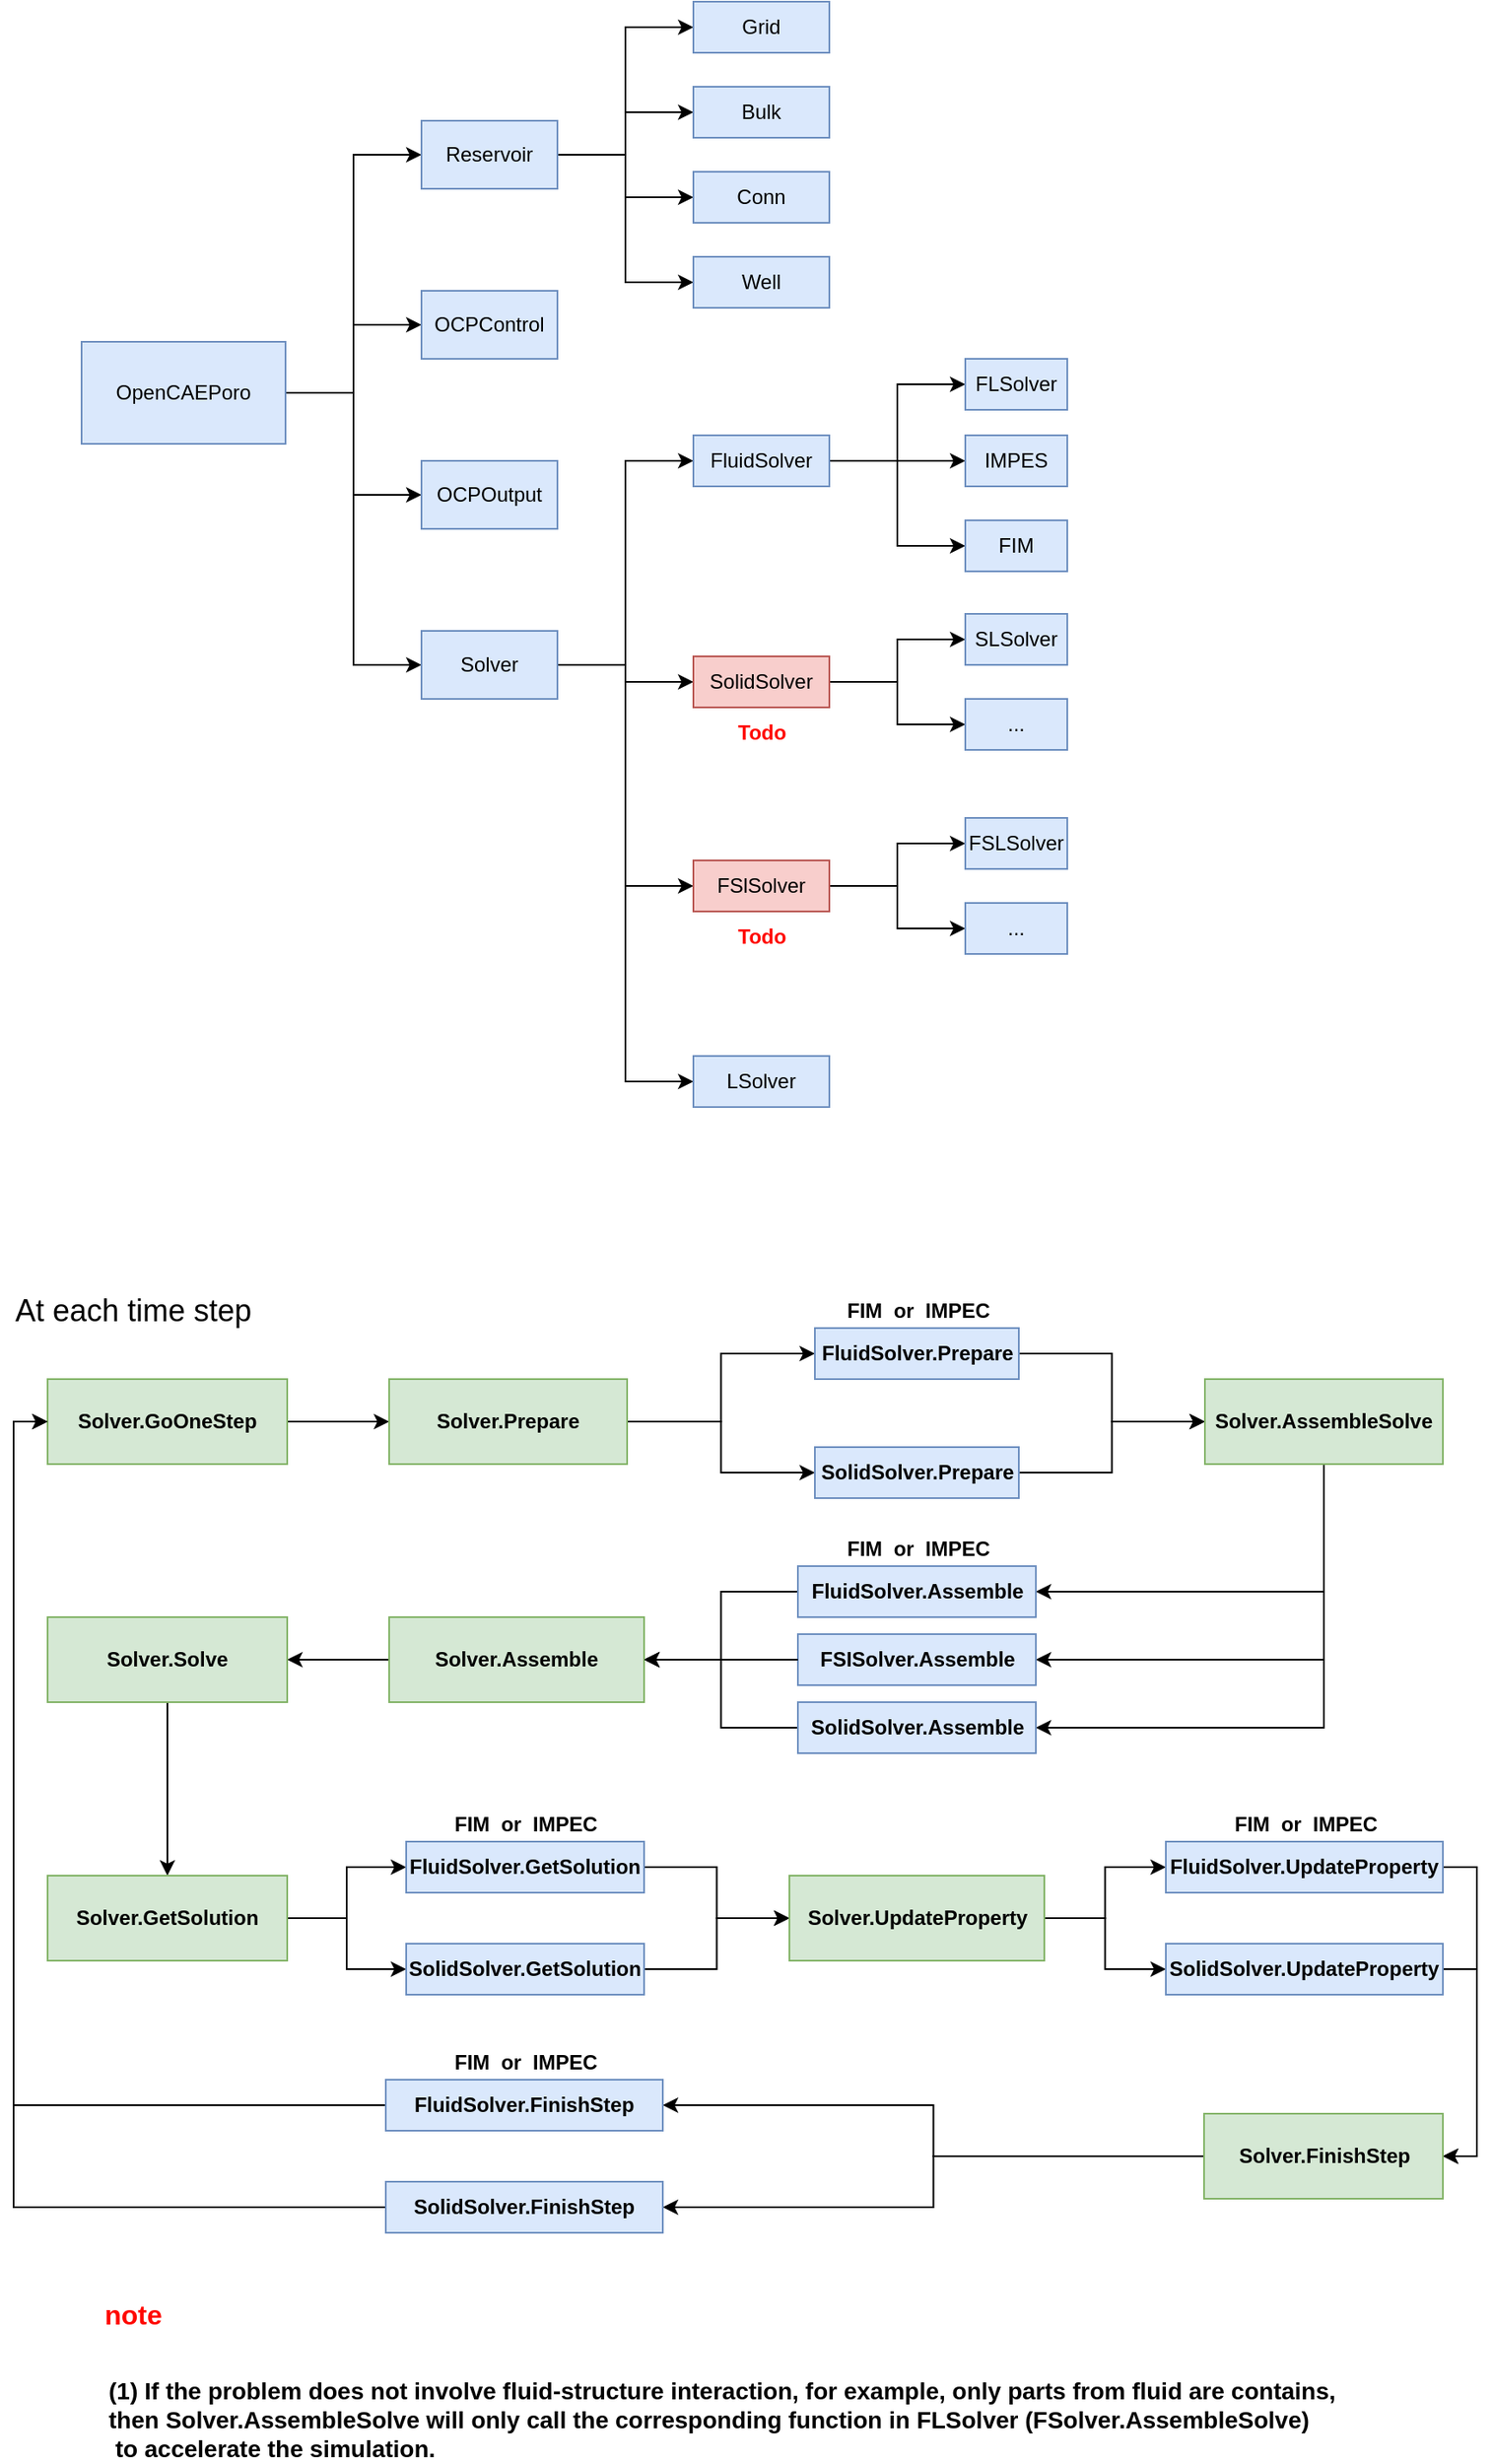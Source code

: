<mxfile version="14.4.3" type="device"><diagram id="8wKtJb_5iso_8oBsHW1d" name="第 1 页"><mxGraphModel dx="1933" dy="883" grid="1" gridSize="10" guides="1" tooltips="1" connect="1" arrows="1" fold="1" page="1" pageScale="1" pageWidth="827" pageHeight="1169" math="0" shadow="0"><root><mxCell id="0"/><mxCell id="1" parent="0"/><mxCell id="Cne8viu68LR2Bdw7482d-5" style="edgeStyle=orthogonalEdgeStyle;rounded=0;orthogonalLoop=1;jettySize=auto;html=1;exitX=1;exitY=0.5;exitDx=0;exitDy=0;entryX=0;entryY=0.5;entryDx=0;entryDy=0;" parent="1" source="Cne8viu68LR2Bdw7482d-1" target="Cne8viu68LR2Bdw7482d-2" edge="1"><mxGeometry relative="1" as="geometry"/></mxCell><mxCell id="Cne8viu68LR2Bdw7482d-6" style="edgeStyle=orthogonalEdgeStyle;rounded=0;orthogonalLoop=1;jettySize=auto;html=1;exitX=1;exitY=0.5;exitDx=0;exitDy=0;entryX=0;entryY=0.5;entryDx=0;entryDy=0;" parent="1" source="Cne8viu68LR2Bdw7482d-1" target="Cne8viu68LR2Bdw7482d-3" edge="1"><mxGeometry relative="1" as="geometry"/></mxCell><mxCell id="Cne8viu68LR2Bdw7482d-7" style="edgeStyle=orthogonalEdgeStyle;rounded=0;orthogonalLoop=1;jettySize=auto;html=1;exitX=1;exitY=0.5;exitDx=0;exitDy=0;entryX=0;entryY=0.5;entryDx=0;entryDy=0;" parent="1" source="Cne8viu68LR2Bdw7482d-1" target="Cne8viu68LR2Bdw7482d-4" edge="1"><mxGeometry relative="1" as="geometry"/></mxCell><mxCell id="Cne8viu68LR2Bdw7482d-9" style="edgeStyle=orthogonalEdgeStyle;rounded=0;orthogonalLoop=1;jettySize=auto;html=1;exitX=1;exitY=0.5;exitDx=0;exitDy=0;entryX=0;entryY=0.5;entryDx=0;entryDy=0;" parent="1" source="Cne8viu68LR2Bdw7482d-1" target="Cne8viu68LR2Bdw7482d-8" edge="1"><mxGeometry relative="1" as="geometry"/></mxCell><mxCell id="Cne8viu68LR2Bdw7482d-1" value="OpenCAEPoro" style="rounded=0;whiteSpace=wrap;html=1;fillColor=#dae8fc;strokeColor=#6c8ebf;" parent="1" vertex="1"><mxGeometry x="-720" y="240" width="120" height="60" as="geometry"/></mxCell><mxCell id="Cne8viu68LR2Bdw7482d-11" style="edgeStyle=orthogonalEdgeStyle;rounded=0;orthogonalLoop=1;jettySize=auto;html=1;exitX=1;exitY=0.5;exitDx=0;exitDy=0;entryX=0;entryY=0.5;entryDx=0;entryDy=0;" parent="1" source="Cne8viu68LR2Bdw7482d-2" target="Cne8viu68LR2Bdw7482d-10" edge="1"><mxGeometry relative="1" as="geometry"/></mxCell><mxCell id="Cne8viu68LR2Bdw7482d-14" style="edgeStyle=orthogonalEdgeStyle;rounded=0;orthogonalLoop=1;jettySize=auto;html=1;exitX=1;exitY=0.5;exitDx=0;exitDy=0;entryX=0;entryY=0.5;entryDx=0;entryDy=0;" parent="1" source="Cne8viu68LR2Bdw7482d-2" target="Cne8viu68LR2Bdw7482d-12" edge="1"><mxGeometry relative="1" as="geometry"/></mxCell><mxCell id="Cne8viu68LR2Bdw7482d-15" style="edgeStyle=orthogonalEdgeStyle;rounded=0;orthogonalLoop=1;jettySize=auto;html=1;exitX=1;exitY=0.5;exitDx=0;exitDy=0;entryX=0;entryY=0.5;entryDx=0;entryDy=0;" parent="1" source="Cne8viu68LR2Bdw7482d-2" target="Cne8viu68LR2Bdw7482d-13" edge="1"><mxGeometry relative="1" as="geometry"/></mxCell><mxCell id="Cne8viu68LR2Bdw7482d-17" style="edgeStyle=orthogonalEdgeStyle;rounded=0;orthogonalLoop=1;jettySize=auto;html=1;exitX=1;exitY=0.5;exitDx=0;exitDy=0;entryX=0;entryY=0.5;entryDx=0;entryDy=0;" parent="1" source="Cne8viu68LR2Bdw7482d-2" target="Cne8viu68LR2Bdw7482d-16" edge="1"><mxGeometry relative="1" as="geometry"/></mxCell><mxCell id="Cne8viu68LR2Bdw7482d-2" value="Reservoir" style="rounded=0;whiteSpace=wrap;html=1;fillColor=#dae8fc;strokeColor=#6c8ebf;" parent="1" vertex="1"><mxGeometry x="-520" y="110" width="80" height="40" as="geometry"/></mxCell><mxCell id="Cne8viu68LR2Bdw7482d-3" value="OCPControl" style="rounded=0;whiteSpace=wrap;html=1;fillColor=#dae8fc;strokeColor=#6c8ebf;" parent="1" vertex="1"><mxGeometry x="-520" y="210" width="80" height="40" as="geometry"/></mxCell><mxCell id="Cne8viu68LR2Bdw7482d-4" value="OCPOutput" style="rounded=0;whiteSpace=wrap;html=1;fillColor=#dae8fc;strokeColor=#6c8ebf;" parent="1" vertex="1"><mxGeometry x="-520" y="310" width="80" height="40" as="geometry"/></mxCell><mxCell id="w_g7nyHOeUJJgMjQ11_g-4" style="edgeStyle=orthogonalEdgeStyle;rounded=0;orthogonalLoop=1;jettySize=auto;html=1;exitX=1;exitY=0.5;exitDx=0;exitDy=0;entryX=0;entryY=0.5;entryDx=0;entryDy=0;" parent="1" source="Cne8viu68LR2Bdw7482d-8" target="w_g7nyHOeUJJgMjQ11_g-2" edge="1"><mxGeometry relative="1" as="geometry"/></mxCell><mxCell id="w_g7nyHOeUJJgMjQ11_g-5" style="edgeStyle=orthogonalEdgeStyle;rounded=0;orthogonalLoop=1;jettySize=auto;html=1;exitX=1;exitY=0.5;exitDx=0;exitDy=0;entryX=0;entryY=0.5;entryDx=0;entryDy=0;" parent="1" source="Cne8viu68LR2Bdw7482d-8" target="w_g7nyHOeUJJgMjQ11_g-3" edge="1"><mxGeometry relative="1" as="geometry"/></mxCell><mxCell id="w_g7nyHOeUJJgMjQ11_g-28" style="edgeStyle=orthogonalEdgeStyle;rounded=0;orthogonalLoop=1;jettySize=auto;html=1;exitX=1;exitY=0.5;exitDx=0;exitDy=0;entryX=0;entryY=0.5;entryDx=0;entryDy=0;" parent="1" source="Cne8viu68LR2Bdw7482d-8" target="w_g7nyHOeUJJgMjQ11_g-27" edge="1"><mxGeometry relative="1" as="geometry"/></mxCell><mxCell id="1LSVYJj-Tn-E4dzhFHsI-41" style="edgeStyle=orthogonalEdgeStyle;rounded=0;orthogonalLoop=1;jettySize=auto;html=1;exitX=1;exitY=0.5;exitDx=0;exitDy=0;entryX=0;entryY=0.5;entryDx=0;entryDy=0;" parent="1" source="Cne8viu68LR2Bdw7482d-8" target="1LSVYJj-Tn-E4dzhFHsI-40" edge="1"><mxGeometry relative="1" as="geometry"/></mxCell><mxCell id="Cne8viu68LR2Bdw7482d-8" value="Solver" style="rounded=0;whiteSpace=wrap;html=1;fillColor=#dae8fc;strokeColor=#6c8ebf;" parent="1" vertex="1"><mxGeometry x="-520" y="410" width="80" height="40" as="geometry"/></mxCell><mxCell id="Cne8viu68LR2Bdw7482d-10" value="Grid" style="rounded=0;whiteSpace=wrap;html=1;fillColor=#dae8fc;strokeColor=#6c8ebf;" parent="1" vertex="1"><mxGeometry x="-360" y="40" width="80" height="30" as="geometry"/></mxCell><mxCell id="Cne8viu68LR2Bdw7482d-12" value="Bulk" style="rounded=0;whiteSpace=wrap;html=1;fillColor=#dae8fc;strokeColor=#6c8ebf;" parent="1" vertex="1"><mxGeometry x="-360" y="90" width="80" height="30" as="geometry"/></mxCell><mxCell id="Cne8viu68LR2Bdw7482d-13" value="Well" style="rounded=0;whiteSpace=wrap;html=1;fillColor=#dae8fc;strokeColor=#6c8ebf;" parent="1" vertex="1"><mxGeometry x="-360" y="190" width="80" height="30" as="geometry"/></mxCell><mxCell id="Cne8viu68LR2Bdw7482d-16" value="Conn" style="rounded=0;whiteSpace=wrap;html=1;fillColor=#dae8fc;strokeColor=#6c8ebf;" parent="1" vertex="1"><mxGeometry x="-360" y="140" width="80" height="30" as="geometry"/></mxCell><mxCell id="w_g7nyHOeUJJgMjQ11_g-9" style="edgeStyle=orthogonalEdgeStyle;rounded=0;orthogonalLoop=1;jettySize=auto;html=1;exitX=1;exitY=0.5;exitDx=0;exitDy=0;entryX=0;entryY=0.5;entryDx=0;entryDy=0;" parent="1" source="w_g7nyHOeUJJgMjQ11_g-2" target="w_g7nyHOeUJJgMjQ11_g-8" edge="1"><mxGeometry relative="1" as="geometry"/></mxCell><mxCell id="w_g7nyHOeUJJgMjQ11_g-12" style="edgeStyle=orthogonalEdgeStyle;rounded=0;orthogonalLoop=1;jettySize=auto;html=1;exitX=1;exitY=0.5;exitDx=0;exitDy=0;entryX=0;entryY=0.5;entryDx=0;entryDy=0;" parent="1" source="w_g7nyHOeUJJgMjQ11_g-2" target="w_g7nyHOeUJJgMjQ11_g-10" edge="1"><mxGeometry relative="1" as="geometry"/></mxCell><mxCell id="w_g7nyHOeUJJgMjQ11_g-13" style="edgeStyle=orthogonalEdgeStyle;rounded=0;orthogonalLoop=1;jettySize=auto;html=1;exitX=1;exitY=0.5;exitDx=0;exitDy=0;entryX=0;entryY=0.5;entryDx=0;entryDy=0;" parent="1" source="w_g7nyHOeUJJgMjQ11_g-2" target="w_g7nyHOeUJJgMjQ11_g-11" edge="1"><mxGeometry relative="1" as="geometry"/></mxCell><mxCell id="w_g7nyHOeUJJgMjQ11_g-2" value="FluidSolver" style="rounded=0;whiteSpace=wrap;html=1;fillColor=#dae8fc;strokeColor=#6c8ebf;" parent="1" vertex="1"><mxGeometry x="-360" y="295" width="80" height="30" as="geometry"/></mxCell><mxCell id="w_g7nyHOeUJJgMjQ11_g-24" style="edgeStyle=orthogonalEdgeStyle;rounded=0;orthogonalLoop=1;jettySize=auto;html=1;exitX=1;exitY=0.5;exitDx=0;exitDy=0;entryX=0;entryY=0.5;entryDx=0;entryDy=0;" parent="1" source="w_g7nyHOeUJJgMjQ11_g-3" target="w_g7nyHOeUJJgMjQ11_g-23" edge="1"><mxGeometry relative="1" as="geometry"/></mxCell><mxCell id="w_g7nyHOeUJJgMjQ11_g-26" style="edgeStyle=orthogonalEdgeStyle;rounded=0;orthogonalLoop=1;jettySize=auto;html=1;exitX=1;exitY=0.5;exitDx=0;exitDy=0;entryX=0;entryY=0.5;entryDx=0;entryDy=0;" parent="1" source="w_g7nyHOeUJJgMjQ11_g-3" target="w_g7nyHOeUJJgMjQ11_g-25" edge="1"><mxGeometry relative="1" as="geometry"/></mxCell><mxCell id="w_g7nyHOeUJJgMjQ11_g-3" value="SolidSolver" style="rounded=0;whiteSpace=wrap;html=1;fillColor=#f8cecc;strokeColor=#b85450;" parent="1" vertex="1"><mxGeometry x="-360" y="425" width="80" height="30" as="geometry"/></mxCell><mxCell id="w_g7nyHOeUJJgMjQ11_g-8" value="FLSolver" style="rounded=0;whiteSpace=wrap;html=1;fillColor=#dae8fc;strokeColor=#6c8ebf;" parent="1" vertex="1"><mxGeometry x="-200" y="250" width="60" height="30" as="geometry"/></mxCell><mxCell id="w_g7nyHOeUJJgMjQ11_g-10" value="IMPES" style="rounded=0;whiteSpace=wrap;html=1;fillColor=#dae8fc;strokeColor=#6c8ebf;" parent="1" vertex="1"><mxGeometry x="-200" y="295" width="60" height="30" as="geometry"/></mxCell><mxCell id="w_g7nyHOeUJJgMjQ11_g-11" value="FIM" style="rounded=0;whiteSpace=wrap;html=1;fillColor=#dae8fc;strokeColor=#6c8ebf;" parent="1" vertex="1"><mxGeometry x="-200" y="345" width="60" height="30" as="geometry"/></mxCell><mxCell id="w_g7nyHOeUJJgMjQ11_g-23" value="SLSolver" style="rounded=0;whiteSpace=wrap;html=1;fillColor=#dae8fc;strokeColor=#6c8ebf;" parent="1" vertex="1"><mxGeometry x="-200" y="400" width="60" height="30" as="geometry"/></mxCell><mxCell id="w_g7nyHOeUJJgMjQ11_g-25" value="..." style="rounded=0;whiteSpace=wrap;html=1;fillColor=#dae8fc;strokeColor=#6c8ebf;" parent="1" vertex="1"><mxGeometry x="-200" y="450" width="60" height="30" as="geometry"/></mxCell><mxCell id="w_g7nyHOeUJJgMjQ11_g-33" style="edgeStyle=orthogonalEdgeStyle;rounded=0;orthogonalLoop=1;jettySize=auto;html=1;exitX=1;exitY=0.5;exitDx=0;exitDy=0;entryX=0;entryY=0.5;entryDx=0;entryDy=0;" parent="1" source="w_g7nyHOeUJJgMjQ11_g-27" target="w_g7nyHOeUJJgMjQ11_g-31" edge="1"><mxGeometry relative="1" as="geometry"/></mxCell><mxCell id="w_g7nyHOeUJJgMjQ11_g-34" style="edgeStyle=orthogonalEdgeStyle;rounded=0;orthogonalLoop=1;jettySize=auto;html=1;exitX=1;exitY=0.5;exitDx=0;exitDy=0;entryX=0;entryY=0.5;entryDx=0;entryDy=0;" parent="1" source="w_g7nyHOeUJJgMjQ11_g-27" target="w_g7nyHOeUJJgMjQ11_g-32" edge="1"><mxGeometry relative="1" as="geometry"/></mxCell><mxCell id="w_g7nyHOeUJJgMjQ11_g-27" value="FSlSolver" style="rounded=0;whiteSpace=wrap;html=1;fillColor=#f8cecc;strokeColor=#b85450;" parent="1" vertex="1"><mxGeometry x="-360" y="545" width="80" height="30" as="geometry"/></mxCell><mxCell id="w_g7nyHOeUJJgMjQ11_g-31" value="FSLSolver" style="rounded=0;whiteSpace=wrap;html=1;fillColor=#dae8fc;strokeColor=#6c8ebf;" parent="1" vertex="1"><mxGeometry x="-200" y="520" width="60" height="30" as="geometry"/></mxCell><mxCell id="w_g7nyHOeUJJgMjQ11_g-32" value="..." style="rounded=0;whiteSpace=wrap;html=1;fillColor=#dae8fc;strokeColor=#6c8ebf;" parent="1" vertex="1"><mxGeometry x="-200" y="570" width="60" height="30" as="geometry"/></mxCell><mxCell id="1LSVYJj-Tn-E4dzhFHsI-40" value="LSolver" style="rounded=0;whiteSpace=wrap;html=1;fillColor=#dae8fc;strokeColor=#6c8ebf;" parent="1" vertex="1"><mxGeometry x="-360" y="660" width="80" height="30" as="geometry"/></mxCell><mxCell id="zvNG5bmp_V7f0LQiZci7-1" value="&lt;b&gt;&lt;font color=&quot;#ff0800&quot;&gt;Todo&lt;/font&gt;&lt;/b&gt;" style="text;html=1;align=center;verticalAlign=middle;resizable=0;points=[];autosize=1;strokeColor=none;fillColor=none;" parent="1" vertex="1"><mxGeometry x="-340" y="460" width="40" height="20" as="geometry"/></mxCell><mxCell id="zvNG5bmp_V7f0LQiZci7-2" value="&lt;b&gt;&lt;font color=&quot;#ff0800&quot;&gt;Todo&lt;/font&gt;&lt;/b&gt;" style="text;html=1;align=center;verticalAlign=middle;resizable=0;points=[];autosize=1;strokeColor=none;fillColor=none;" parent="1" vertex="1"><mxGeometry x="-340" y="580" width="40" height="20" as="geometry"/></mxCell><mxCell id="zvNG5bmp_V7f0LQiZci7-3" value="&lt;font style=&quot;font-size: 18px&quot;&gt;At each time step&lt;/font&gt;" style="text;html=1;align=center;verticalAlign=middle;resizable=0;points=[];autosize=1;strokeColor=none;fillColor=none;" parent="1" vertex="1"><mxGeometry x="-765" y="800" width="150" height="20" as="geometry"/></mxCell><mxCell id="zvNG5bmp_V7f0LQiZci7-7" style="edgeStyle=orthogonalEdgeStyle;rounded=0;orthogonalLoop=1;jettySize=auto;html=1;exitX=1;exitY=0.5;exitDx=0;exitDy=0;entryX=0;entryY=0.5;entryDx=0;entryDy=0;" parent="1" source="zvNG5bmp_V7f0LQiZci7-4" target="zvNG5bmp_V7f0LQiZci7-6" edge="1"><mxGeometry relative="1" as="geometry"/></mxCell><mxCell id="zvNG5bmp_V7f0LQiZci7-4" value="&lt;b&gt;Solver.GoOneStep&lt;/b&gt;" style="rounded=0;whiteSpace=wrap;html=1;fillColor=#d5e8d4;strokeColor=#82b366;" parent="1" vertex="1"><mxGeometry x="-740" y="850" width="141" height="50" as="geometry"/></mxCell><mxCell id="zvNG5bmp_V7f0LQiZci7-10" style="edgeStyle=orthogonalEdgeStyle;rounded=0;orthogonalLoop=1;jettySize=auto;html=1;exitX=1;exitY=0.5;exitDx=0;exitDy=0;entryX=0;entryY=0.5;entryDx=0;entryDy=0;" parent="1" source="zvNG5bmp_V7f0LQiZci7-6" target="zvNG5bmp_V7f0LQiZci7-8" edge="1"><mxGeometry relative="1" as="geometry"/></mxCell><mxCell id="zvNG5bmp_V7f0LQiZci7-11" style="edgeStyle=orthogonalEdgeStyle;rounded=0;orthogonalLoop=1;jettySize=auto;html=1;exitX=1;exitY=0.5;exitDx=0;exitDy=0;entryX=0;entryY=0.5;entryDx=0;entryDy=0;" parent="1" source="zvNG5bmp_V7f0LQiZci7-6" target="zvNG5bmp_V7f0LQiZci7-9" edge="1"><mxGeometry relative="1" as="geometry"/></mxCell><mxCell id="zvNG5bmp_V7f0LQiZci7-6" value="&lt;b&gt;Solver.Prepare&lt;/b&gt;" style="rounded=0;whiteSpace=wrap;html=1;fillColor=#d5e8d4;strokeColor=#82b366;" parent="1" vertex="1"><mxGeometry x="-539" y="850" width="140" height="50" as="geometry"/></mxCell><mxCell id="zvNG5bmp_V7f0LQiZci7-39" style="edgeStyle=orthogonalEdgeStyle;rounded=0;orthogonalLoop=1;jettySize=auto;html=1;exitX=1;exitY=0.5;exitDx=0;exitDy=0;entryX=0;entryY=0.5;entryDx=0;entryDy=0;" parent="1" source="zvNG5bmp_V7f0LQiZci7-8" target="zvNG5bmp_V7f0LQiZci7-18" edge="1"><mxGeometry relative="1" as="geometry"/></mxCell><mxCell id="zvNG5bmp_V7f0LQiZci7-8" value="&lt;b&gt;FluidSolver.Prepare&lt;/b&gt;" style="rounded=0;whiteSpace=wrap;html=1;fillColor=#dae8fc;strokeColor=#6c8ebf;" parent="1" vertex="1"><mxGeometry x="-288.5" y="820" width="120" height="30" as="geometry"/></mxCell><mxCell id="zvNG5bmp_V7f0LQiZci7-40" style="edgeStyle=orthogonalEdgeStyle;rounded=0;orthogonalLoop=1;jettySize=auto;html=1;exitX=1;exitY=0.5;exitDx=0;exitDy=0;entryX=0;entryY=0.5;entryDx=0;entryDy=0;" parent="1" source="zvNG5bmp_V7f0LQiZci7-9" target="zvNG5bmp_V7f0LQiZci7-18" edge="1"><mxGeometry relative="1" as="geometry"/></mxCell><mxCell id="zvNG5bmp_V7f0LQiZci7-9" value="&lt;b&gt;SolidSolver.Prepare&lt;/b&gt;" style="rounded=0;whiteSpace=wrap;html=1;fillColor=#dae8fc;strokeColor=#6c8ebf;" parent="1" vertex="1"><mxGeometry x="-288.5" y="890" width="120" height="30" as="geometry"/></mxCell><mxCell id="zvNG5bmp_V7f0LQiZci7-24" style="edgeStyle=orthogonalEdgeStyle;rounded=0;orthogonalLoop=1;jettySize=auto;html=1;exitX=0.5;exitY=1;exitDx=0;exitDy=0;entryX=1;entryY=0.5;entryDx=0;entryDy=0;" parent="1" source="zvNG5bmp_V7f0LQiZci7-18" target="zvNG5bmp_V7f0LQiZci7-22" edge="1"><mxGeometry relative="1" as="geometry"/></mxCell><mxCell id="zvNG5bmp_V7f0LQiZci7-25" style="edgeStyle=orthogonalEdgeStyle;rounded=0;orthogonalLoop=1;jettySize=auto;html=1;exitX=0.5;exitY=1;exitDx=0;exitDy=0;entryX=1;entryY=0.5;entryDx=0;entryDy=0;" parent="1" source="zvNG5bmp_V7f0LQiZci7-18" target="zvNG5bmp_V7f0LQiZci7-23" edge="1"><mxGeometry relative="1" as="geometry"/></mxCell><mxCell id="zvNG5bmp_V7f0LQiZci7-70" style="edgeStyle=orthogonalEdgeStyle;rounded=0;orthogonalLoop=1;jettySize=auto;html=1;exitX=0.5;exitY=1;exitDx=0;exitDy=0;entryX=1;entryY=0.5;entryDx=0;entryDy=0;" parent="1" source="zvNG5bmp_V7f0LQiZci7-18" target="zvNG5bmp_V7f0LQiZci7-69" edge="1"><mxGeometry relative="1" as="geometry"/></mxCell><mxCell id="zvNG5bmp_V7f0LQiZci7-18" value="&lt;b&gt;Solver.AssembleSolve&lt;/b&gt;" style="rounded=0;whiteSpace=wrap;html=1;fillColor=#d5e8d4;strokeColor=#82b366;" parent="1" vertex="1"><mxGeometry x="-59" y="850" width="140" height="50" as="geometry"/></mxCell><mxCell id="zvNG5bmp_V7f0LQiZci7-29" style="edgeStyle=orthogonalEdgeStyle;rounded=0;orthogonalLoop=1;jettySize=auto;html=1;exitX=0;exitY=0.5;exitDx=0;exitDy=0;entryX=1;entryY=0.5;entryDx=0;entryDy=0;" parent="1" source="zvNG5bmp_V7f0LQiZci7-22" target="zvNG5bmp_V7f0LQiZci7-26" edge="1"><mxGeometry relative="1" as="geometry"/></mxCell><mxCell id="zvNG5bmp_V7f0LQiZci7-22" value="&lt;b&gt;FluidSolver.Assemble&lt;/b&gt;" style="rounded=0;whiteSpace=wrap;html=1;fillColor=#dae8fc;strokeColor=#6c8ebf;" parent="1" vertex="1"><mxGeometry x="-298.5" y="960" width="140" height="30" as="geometry"/></mxCell><mxCell id="zvNG5bmp_V7f0LQiZci7-30" style="edgeStyle=orthogonalEdgeStyle;rounded=0;orthogonalLoop=1;jettySize=auto;html=1;exitX=0;exitY=0.5;exitDx=0;exitDy=0;entryX=1;entryY=0.5;entryDx=0;entryDy=0;" parent="1" source="zvNG5bmp_V7f0LQiZci7-23" target="zvNG5bmp_V7f0LQiZci7-26" edge="1"><mxGeometry relative="1" as="geometry"/></mxCell><mxCell id="zvNG5bmp_V7f0LQiZci7-23" value="&lt;b&gt;SolidSolver.Assemble&lt;/b&gt;" style="rounded=0;whiteSpace=wrap;html=1;fillColor=#dae8fc;strokeColor=#6c8ebf;" parent="1" vertex="1"><mxGeometry x="-298.5" y="1040" width="140" height="30" as="geometry"/></mxCell><mxCell id="zvNG5bmp_V7f0LQiZci7-32" style="edgeStyle=orthogonalEdgeStyle;rounded=0;orthogonalLoop=1;jettySize=auto;html=1;exitX=0;exitY=0.5;exitDx=0;exitDy=0;entryX=1;entryY=0.5;entryDx=0;entryDy=0;" parent="1" source="zvNG5bmp_V7f0LQiZci7-26" target="zvNG5bmp_V7f0LQiZci7-31" edge="1"><mxGeometry relative="1" as="geometry"/></mxCell><mxCell id="zvNG5bmp_V7f0LQiZci7-26" value="&lt;b&gt;Solver.Assemble&lt;/b&gt;" style="rounded=0;whiteSpace=wrap;html=1;fillColor=#d5e8d4;strokeColor=#82b366;" parent="1" vertex="1"><mxGeometry x="-539" y="990" width="150" height="50" as="geometry"/></mxCell><mxCell id="zvNG5bmp_V7f0LQiZci7-43" style="edgeStyle=orthogonalEdgeStyle;rounded=0;orthogonalLoop=1;jettySize=auto;html=1;exitX=0.5;exitY=1;exitDx=0;exitDy=0;entryX=0.5;entryY=0;entryDx=0;entryDy=0;" parent="1" source="zvNG5bmp_V7f0LQiZci7-31" target="zvNG5bmp_V7f0LQiZci7-34" edge="1"><mxGeometry relative="1" as="geometry"/></mxCell><mxCell id="zvNG5bmp_V7f0LQiZci7-31" value="&lt;b&gt;Solver.Solve&lt;/b&gt;" style="rounded=0;whiteSpace=wrap;html=1;fillColor=#d5e8d4;strokeColor=#82b366;" parent="1" vertex="1"><mxGeometry x="-740" y="990" width="141" height="50" as="geometry"/></mxCell><mxCell id="zvNG5bmp_V7f0LQiZci7-45" style="edgeStyle=orthogonalEdgeStyle;rounded=0;orthogonalLoop=1;jettySize=auto;html=1;exitX=1;exitY=0.5;exitDx=0;exitDy=0;entryX=0;entryY=0.5;entryDx=0;entryDy=0;" parent="1" source="zvNG5bmp_V7f0LQiZci7-34" target="zvNG5bmp_V7f0LQiZci7-44" edge="1"><mxGeometry relative="1" as="geometry"/></mxCell><mxCell id="zvNG5bmp_V7f0LQiZci7-47" style="edgeStyle=orthogonalEdgeStyle;rounded=0;orthogonalLoop=1;jettySize=auto;html=1;exitX=1;exitY=0.5;exitDx=0;exitDy=0;entryX=0;entryY=0.5;entryDx=0;entryDy=0;" parent="1" source="zvNG5bmp_V7f0LQiZci7-34" target="zvNG5bmp_V7f0LQiZci7-46" edge="1"><mxGeometry relative="1" as="geometry"/></mxCell><mxCell id="zvNG5bmp_V7f0LQiZci7-34" value="&lt;b&gt;Solver.GetSolution&lt;/b&gt;" style="rounded=0;whiteSpace=wrap;html=1;fillColor=#d5e8d4;strokeColor=#82b366;" parent="1" vertex="1"><mxGeometry x="-740" y="1142" width="141" height="50" as="geometry"/></mxCell><mxCell id="zvNG5bmp_V7f0LQiZci7-41" value="&lt;b&gt;FIM&amp;nbsp; or&amp;nbsp; IMPEC&lt;/b&gt;" style="text;html=1;align=center;verticalAlign=middle;resizable=0;points=[];autosize=1;strokeColor=none;fillColor=none;" parent="1" vertex="1"><mxGeometry x="-278.5" y="800" width="100" height="20" as="geometry"/></mxCell><mxCell id="zvNG5bmp_V7f0LQiZci7-42" value="&lt;b&gt;FIM&amp;nbsp; or&amp;nbsp; IMPEC&lt;/b&gt;" style="text;html=1;align=center;verticalAlign=middle;resizable=0;points=[];autosize=1;strokeColor=none;fillColor=none;" parent="1" vertex="1"><mxGeometry x="-278.5" y="940" width="100" height="20" as="geometry"/></mxCell><mxCell id="zvNG5bmp_V7f0LQiZci7-50" style="edgeStyle=orthogonalEdgeStyle;rounded=0;orthogonalLoop=1;jettySize=auto;html=1;exitX=1;exitY=0.5;exitDx=0;exitDy=0;entryX=0;entryY=0.5;entryDx=0;entryDy=0;" parent="1" source="zvNG5bmp_V7f0LQiZci7-44" target="zvNG5bmp_V7f0LQiZci7-49" edge="1"><mxGeometry relative="1" as="geometry"/></mxCell><mxCell id="zvNG5bmp_V7f0LQiZci7-44" value="&lt;b&gt;FluidSolver.GetSolution&lt;/b&gt;" style="rounded=0;whiteSpace=wrap;html=1;fillColor=#dae8fc;strokeColor=#6c8ebf;" parent="1" vertex="1"><mxGeometry x="-529" y="1122" width="140" height="30" as="geometry"/></mxCell><mxCell id="zvNG5bmp_V7f0LQiZci7-51" style="edgeStyle=orthogonalEdgeStyle;rounded=0;orthogonalLoop=1;jettySize=auto;html=1;exitX=1;exitY=0.5;exitDx=0;exitDy=0;entryX=0;entryY=0.5;entryDx=0;entryDy=0;" parent="1" source="zvNG5bmp_V7f0LQiZci7-46" target="zvNG5bmp_V7f0LQiZci7-49" edge="1"><mxGeometry relative="1" as="geometry"/></mxCell><mxCell id="zvNG5bmp_V7f0LQiZci7-46" value="&lt;b&gt;SolidSolver.GetSolution&lt;/b&gt;" style="rounded=0;whiteSpace=wrap;html=1;fillColor=#dae8fc;strokeColor=#6c8ebf;" parent="1" vertex="1"><mxGeometry x="-529" y="1182" width="140" height="30" as="geometry"/></mxCell><mxCell id="zvNG5bmp_V7f0LQiZci7-48" value="&lt;b&gt;FIM&amp;nbsp; or&amp;nbsp; IMPEC&lt;/b&gt;" style="text;html=1;align=center;verticalAlign=middle;resizable=0;points=[];autosize=1;strokeColor=none;fillColor=none;" parent="1" vertex="1"><mxGeometry x="-509" y="1102" width="100" height="20" as="geometry"/></mxCell><mxCell id="zvNG5bmp_V7f0LQiZci7-54" style="edgeStyle=orthogonalEdgeStyle;rounded=0;orthogonalLoop=1;jettySize=auto;html=1;exitX=1;exitY=0.5;exitDx=0;exitDy=0;entryX=0;entryY=0.5;entryDx=0;entryDy=0;" parent="1" source="zvNG5bmp_V7f0LQiZci7-49" target="zvNG5bmp_V7f0LQiZci7-52" edge="1"><mxGeometry relative="1" as="geometry"/></mxCell><mxCell id="zvNG5bmp_V7f0LQiZci7-55" style="edgeStyle=orthogonalEdgeStyle;rounded=0;orthogonalLoop=1;jettySize=auto;html=1;exitX=1;exitY=0.5;exitDx=0;exitDy=0;entryX=0;entryY=0.5;entryDx=0;entryDy=0;" parent="1" source="zvNG5bmp_V7f0LQiZci7-49" target="zvNG5bmp_V7f0LQiZci7-53" edge="1"><mxGeometry relative="1" as="geometry"/></mxCell><mxCell id="zvNG5bmp_V7f0LQiZci7-49" value="&lt;b&gt;Solver.UpdateProperty&lt;/b&gt;" style="rounded=0;whiteSpace=wrap;html=1;fillColor=#d5e8d4;strokeColor=#82b366;" parent="1" vertex="1"><mxGeometry x="-303.5" y="1142" width="150" height="50" as="geometry"/></mxCell><mxCell id="zvNG5bmp_V7f0LQiZci7-58" style="edgeStyle=orthogonalEdgeStyle;rounded=0;orthogonalLoop=1;jettySize=auto;html=1;exitX=1;exitY=0.5;exitDx=0;exitDy=0;entryX=1;entryY=0.5;entryDx=0;entryDy=0;" parent="1" source="zvNG5bmp_V7f0LQiZci7-52" target="zvNG5bmp_V7f0LQiZci7-57" edge="1"><mxGeometry relative="1" as="geometry"/></mxCell><mxCell id="zvNG5bmp_V7f0LQiZci7-52" value="&lt;b&gt;FluidSolver.UpdateProperty&lt;/b&gt;" style="rounded=0;whiteSpace=wrap;html=1;fillColor=#dae8fc;strokeColor=#6c8ebf;" parent="1" vertex="1"><mxGeometry x="-82" y="1122" width="163" height="30" as="geometry"/></mxCell><mxCell id="zvNG5bmp_V7f0LQiZci7-59" style="edgeStyle=orthogonalEdgeStyle;rounded=0;orthogonalLoop=1;jettySize=auto;html=1;exitX=1;exitY=0.5;exitDx=0;exitDy=0;entryX=1;entryY=0.5;entryDx=0;entryDy=0;" parent="1" source="zvNG5bmp_V7f0LQiZci7-53" target="zvNG5bmp_V7f0LQiZci7-57" edge="1"><mxGeometry relative="1" as="geometry"/></mxCell><mxCell id="zvNG5bmp_V7f0LQiZci7-53" value="&lt;b&gt;SolidSolver.UpdateProperty&lt;/b&gt;" style="rounded=0;whiteSpace=wrap;html=1;fillColor=#dae8fc;strokeColor=#6c8ebf;" parent="1" vertex="1"><mxGeometry x="-82" y="1182" width="163" height="30" as="geometry"/></mxCell><mxCell id="zvNG5bmp_V7f0LQiZci7-56" value="&lt;b&gt;FIM&amp;nbsp; or&amp;nbsp; IMPEC&lt;/b&gt;" style="text;html=1;align=center;verticalAlign=middle;resizable=0;points=[];autosize=1;strokeColor=none;fillColor=none;" parent="1" vertex="1"><mxGeometry x="-50.5" y="1102" width="100" height="20" as="geometry"/></mxCell><mxCell id="zvNG5bmp_V7f0LQiZci7-61" style="edgeStyle=orthogonalEdgeStyle;rounded=0;orthogonalLoop=1;jettySize=auto;html=1;exitX=0;exitY=0.5;exitDx=0;exitDy=0;entryX=1;entryY=0.5;entryDx=0;entryDy=0;" parent="1" source="zvNG5bmp_V7f0LQiZci7-57" target="zvNG5bmp_V7f0LQiZci7-60" edge="1"><mxGeometry relative="1" as="geometry"/></mxCell><mxCell id="zvNG5bmp_V7f0LQiZci7-63" style="edgeStyle=orthogonalEdgeStyle;rounded=0;orthogonalLoop=1;jettySize=auto;html=1;exitX=0;exitY=0.5;exitDx=0;exitDy=0;entryX=1;entryY=0.5;entryDx=0;entryDy=0;" parent="1" source="zvNG5bmp_V7f0LQiZci7-57" target="zvNG5bmp_V7f0LQiZci7-62" edge="1"><mxGeometry relative="1" as="geometry"/></mxCell><mxCell id="zvNG5bmp_V7f0LQiZci7-57" value="&lt;b&gt;Solver.FinishStep&lt;/b&gt;" style="rounded=0;whiteSpace=wrap;html=1;fillColor=#d5e8d4;strokeColor=#82b366;" parent="1" vertex="1"><mxGeometry x="-59.5" y="1282" width="140.5" height="50" as="geometry"/></mxCell><mxCell id="zvNG5bmp_V7f0LQiZci7-64" style="edgeStyle=orthogonalEdgeStyle;rounded=0;orthogonalLoop=1;jettySize=auto;html=1;exitX=0;exitY=0.5;exitDx=0;exitDy=0;entryX=0;entryY=0.5;entryDx=0;entryDy=0;" parent="1" source="zvNG5bmp_V7f0LQiZci7-60" target="zvNG5bmp_V7f0LQiZci7-4" edge="1"><mxGeometry relative="1" as="geometry"/></mxCell><mxCell id="zvNG5bmp_V7f0LQiZci7-60" value="&lt;b&gt;FluidSolver.FinishStep&lt;/b&gt;" style="rounded=0;whiteSpace=wrap;html=1;fillColor=#dae8fc;strokeColor=#6c8ebf;" parent="1" vertex="1"><mxGeometry x="-541" y="1262" width="163" height="30" as="geometry"/></mxCell><mxCell id="zvNG5bmp_V7f0LQiZci7-65" style="edgeStyle=orthogonalEdgeStyle;rounded=0;orthogonalLoop=1;jettySize=auto;html=1;exitX=0;exitY=0.5;exitDx=0;exitDy=0;entryX=0;entryY=0.5;entryDx=0;entryDy=0;" parent="1" source="zvNG5bmp_V7f0LQiZci7-62" target="zvNG5bmp_V7f0LQiZci7-4" edge="1"><mxGeometry relative="1" as="geometry"/></mxCell><mxCell id="zvNG5bmp_V7f0LQiZci7-62" value="&lt;b&gt;SolidSolver.FinishStep&lt;/b&gt;" style="rounded=0;whiteSpace=wrap;html=1;fillColor=#dae8fc;strokeColor=#6c8ebf;" parent="1" vertex="1"><mxGeometry x="-541" y="1322" width="163" height="30" as="geometry"/></mxCell><mxCell id="zvNG5bmp_V7f0LQiZci7-66" value="&lt;b&gt;FIM&amp;nbsp; or&amp;nbsp; IMPEC&lt;/b&gt;" style="text;html=1;align=center;verticalAlign=middle;resizable=0;points=[];autosize=1;strokeColor=none;fillColor=none;" parent="1" vertex="1"><mxGeometry x="-509.5" y="1242" width="100" height="20" as="geometry"/></mxCell><mxCell id="zvNG5bmp_V7f0LQiZci7-67" value="&lt;b&gt;&lt;font color=&quot;#ff0800&quot; style=&quot;font-size: 16px&quot;&gt;note&lt;/font&gt;&lt;/b&gt;" style="text;html=1;align=center;verticalAlign=middle;resizable=0;points=[];autosize=1;strokeColor=none;fillColor=none;" parent="1" vertex="1"><mxGeometry x="-715" y="1390" width="50" height="20" as="geometry"/></mxCell><mxCell id="zvNG5bmp_V7f0LQiZci7-68" value="&lt;b&gt;&lt;font style=&quot;font-size: 14px&quot;&gt;(1) If the problem does not involve fluid-structure interaction, for example, only parts from fluid are contains, then Solver.AssembleSolve will only call the corresponding function in FLSolver&amp;nbsp;&lt;/font&gt;&lt;/b&gt;&lt;b&gt;&lt;font style=&quot;font-size: 14px&quot;&gt;(FSolver.AssembleSolve)&amp;nbsp;&lt;/font&gt;&lt;/b&gt;&lt;b&gt;&lt;font style=&quot;font-size: 14px&quot;&gt;&lt;br&gt;&amp;nbsp;to&amp;nbsp;&lt;/font&gt;&lt;/b&gt;&lt;span style=&quot;font-size: 14px&quot;&gt;&lt;b&gt;accelerate the simulation.&lt;/b&gt;&lt;/span&gt;" style="text;whiteSpace=wrap;html=1;" parent="1" vertex="1"><mxGeometry x="-706" y="1430" width="736" height="30" as="geometry"/></mxCell><mxCell id="zvNG5bmp_V7f0LQiZci7-69" value="&lt;b&gt;FSISolver.Assemble&lt;/b&gt;" style="rounded=0;whiteSpace=wrap;html=1;fillColor=#dae8fc;strokeColor=#6c8ebf;" parent="1" vertex="1"><mxGeometry x="-298.5" y="1000" width="140" height="30" as="geometry"/></mxCell><mxCell id="QqwTI1LL96N9WmlSaJch-1" style="edgeStyle=orthogonalEdgeStyle;rounded=0;orthogonalLoop=1;jettySize=auto;html=1;exitX=0;exitY=0.5;exitDx=0;exitDy=0;" edge="1" parent="1" source="zvNG5bmp_V7f0LQiZci7-69"><mxGeometry relative="1" as="geometry"><mxPoint x="-529" y="1025" as="sourcePoint"/><mxPoint x="-389" y="1015" as="targetPoint"/></mxGeometry></mxCell></root></mxGraphModel></diagram></mxfile>